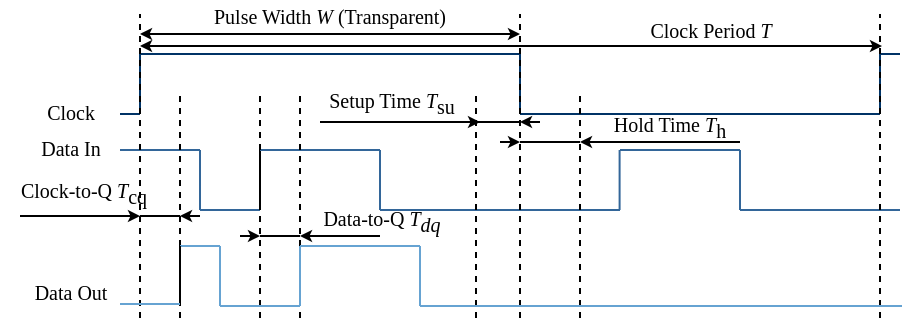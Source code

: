 <mxfile version="26.2.9">
  <diagram name="第 1 页" id="iTj6fUrBqfIegktuvN6F">
    <mxGraphModel dx="822" dy="325" grid="1" gridSize="30" guides="1" tooltips="1" connect="1" arrows="1" fold="1" page="1" pageScale="1" pageWidth="460" pageHeight="163" math="0" shadow="0">
      <root>
        <mxCell id="0" />
        <mxCell id="1" parent="0" />
        <mxCell id="1f6SnXbmrZFH42KmdfTv-57" value="&lt;font face=&quot;Times New Roman&quot; style=&quot;font-size: 10px;&quot;&gt;Data-to-Q &lt;i style=&quot;font-size: 10px;&quot;&gt;T&lt;sub style=&quot;font-size: 10px;&quot;&gt;dq&lt;/sub&gt;&lt;/i&gt;&lt;/font&gt;" style="text;html=1;strokeColor=none;fillColor=none;align=center;verticalAlign=middle;whiteSpace=wrap;rounded=0;fontSize=10;" vertex="1" parent="1">
          <mxGeometry x="146" y="261" width="90" height="30" as="geometry" />
        </mxCell>
        <mxCell id="1f6SnXbmrZFH42KmdfTv-1" value="" style="endArrow=none;html=1;rounded=0;strokeColor=#003366;" edge="1" parent="1">
          <mxGeometry width="50" height="50" relative="1" as="geometry">
            <mxPoint x="60" y="222" as="sourcePoint" />
            <mxPoint x="70" y="222" as="targetPoint" />
          </mxGeometry>
        </mxCell>
        <mxCell id="1f6SnXbmrZFH42KmdfTv-2" value="" style="endArrow=none;html=1;rounded=0;strokeColor=#003366;" edge="1" parent="1">
          <mxGeometry width="50" height="50" relative="1" as="geometry">
            <mxPoint x="70" y="222" as="sourcePoint" />
            <mxPoint x="70" y="192" as="targetPoint" />
          </mxGeometry>
        </mxCell>
        <mxCell id="1f6SnXbmrZFH42KmdfTv-3" value="" style="endArrow=none;html=1;rounded=0;strokeColor=#003366;" edge="1" parent="1">
          <mxGeometry width="50" height="50" relative="1" as="geometry">
            <mxPoint x="70" y="192" as="sourcePoint" />
            <mxPoint x="180" y="192" as="targetPoint" />
            <Array as="points">
              <mxPoint x="180" y="192" />
              <mxPoint x="260" y="192" />
            </Array>
          </mxGeometry>
        </mxCell>
        <mxCell id="1f6SnXbmrZFH42KmdfTv-4" value="" style="endArrow=none;html=1;rounded=0;strokeColor=#003366;" edge="1" parent="1">
          <mxGeometry width="50" height="50" relative="1" as="geometry">
            <mxPoint x="260" y="222" as="sourcePoint" />
            <mxPoint x="370" y="222" as="targetPoint" />
            <Array as="points">
              <mxPoint x="370" y="222" />
              <mxPoint x="440" y="222" />
            </Array>
          </mxGeometry>
        </mxCell>
        <mxCell id="1f6SnXbmrZFH42KmdfTv-5" value="" style="endArrow=none;html=1;rounded=0;strokeColor=#003366;" edge="1" parent="1">
          <mxGeometry width="50" height="50" relative="1" as="geometry">
            <mxPoint x="440" y="192" as="sourcePoint" />
            <mxPoint x="450" y="192" as="targetPoint" />
          </mxGeometry>
        </mxCell>
        <mxCell id="1f6SnXbmrZFH42KmdfTv-6" value="&lt;font style=&quot;font-size: 10px;&quot;&gt;Clock&lt;/font&gt;" style="text;html=1;align=center;verticalAlign=middle;resizable=0;points=[];autosize=1;strokeColor=none;fillColor=none;fontFamily=Times New Roman;fontSize=10;" vertex="1" parent="1">
          <mxGeometry x="10" y="206" width="50" height="30" as="geometry" />
        </mxCell>
        <mxCell id="1f6SnXbmrZFH42KmdfTv-7" value="&lt;font style=&quot;font-size: 10px;&quot;&gt;Data In&lt;/font&gt;" style="text;html=1;align=center;verticalAlign=middle;resizable=0;points=[];autosize=1;strokeColor=none;fillColor=none;fontFamily=Times New Roman;fontSize=10;" vertex="1" parent="1">
          <mxGeometry x="5" y="224" width="60" height="30" as="geometry" />
        </mxCell>
        <mxCell id="1f6SnXbmrZFH42KmdfTv-8" value="" style="endArrow=none;html=1;rounded=0;strokeColor=#336699;" edge="1" parent="1">
          <mxGeometry width="50" height="50" relative="1" as="geometry">
            <mxPoint x="60" y="240" as="sourcePoint" />
            <mxPoint x="100" y="240" as="targetPoint" />
          </mxGeometry>
        </mxCell>
        <mxCell id="1f6SnXbmrZFH42KmdfTv-9" value="" style="endArrow=none;html=1;rounded=0;strokeColor=#003366;" edge="1" parent="1">
          <mxGeometry width="50" height="50" relative="1" as="geometry">
            <mxPoint x="260" y="222" as="sourcePoint" />
            <mxPoint x="260" y="192" as="targetPoint" />
          </mxGeometry>
        </mxCell>
        <mxCell id="1f6SnXbmrZFH42KmdfTv-10" value="" style="endArrow=none;html=1;rounded=0;strokeColor=#003366;" edge="1" parent="1">
          <mxGeometry width="50" height="50" relative="1" as="geometry">
            <mxPoint x="440" y="222" as="sourcePoint" />
            <mxPoint x="440" y="192" as="targetPoint" />
          </mxGeometry>
        </mxCell>
        <mxCell id="1f6SnXbmrZFH42KmdfTv-11" value="" style="endArrow=none;html=1;rounded=0;strokeColor=#336699;" edge="1" parent="1">
          <mxGeometry width="50" height="50" relative="1" as="geometry">
            <mxPoint x="100" y="270" as="sourcePoint" />
            <mxPoint x="100" y="240" as="targetPoint" />
          </mxGeometry>
        </mxCell>
        <mxCell id="1f6SnXbmrZFH42KmdfTv-12" value="" style="endArrow=none;html=1;rounded=0;" edge="1" parent="1">
          <mxGeometry width="50" height="50" relative="1" as="geometry">
            <mxPoint x="130" y="270" as="sourcePoint" />
            <mxPoint x="130" y="240" as="targetPoint" />
          </mxGeometry>
        </mxCell>
        <mxCell id="1f6SnXbmrZFH42KmdfTv-13" value="" style="endArrow=none;html=1;rounded=0;strokeColor=#336699;" edge="1" parent="1">
          <mxGeometry width="50" height="50" relative="1" as="geometry">
            <mxPoint x="100" y="270" as="sourcePoint" />
            <mxPoint x="130" y="270" as="targetPoint" />
          </mxGeometry>
        </mxCell>
        <mxCell id="1f6SnXbmrZFH42KmdfTv-14" value="" style="endArrow=none;html=1;rounded=0;strokeColor=#336699;" edge="1" parent="1">
          <mxGeometry width="50" height="50" relative="1" as="geometry">
            <mxPoint x="130" y="240" as="sourcePoint" />
            <mxPoint x="190" y="240" as="targetPoint" />
          </mxGeometry>
        </mxCell>
        <mxCell id="1f6SnXbmrZFH42KmdfTv-15" value="" style="endArrow=none;html=1;rounded=0;strokeColor=#336699;" edge="1" parent="1">
          <mxGeometry width="50" height="50" relative="1" as="geometry">
            <mxPoint x="190" y="270" as="sourcePoint" />
            <mxPoint x="310" y="270" as="targetPoint" />
          </mxGeometry>
        </mxCell>
        <mxCell id="1f6SnXbmrZFH42KmdfTv-16" value="" style="endArrow=none;html=1;rounded=0;strokeColor=#336699;" edge="1" parent="1">
          <mxGeometry width="50" height="50" relative="1" as="geometry">
            <mxPoint x="190" y="270" as="sourcePoint" />
            <mxPoint x="190" y="240" as="targetPoint" />
          </mxGeometry>
        </mxCell>
        <mxCell id="1f6SnXbmrZFH42KmdfTv-17" value="" style="endArrow=none;html=1;rounded=0;strokeColor=#336699;" edge="1" parent="1">
          <mxGeometry width="50" height="50" relative="1" as="geometry">
            <mxPoint x="309.8" y="270" as="sourcePoint" />
            <mxPoint x="309.8" y="240" as="targetPoint" />
          </mxGeometry>
        </mxCell>
        <mxCell id="1f6SnXbmrZFH42KmdfTv-18" value="" style="endArrow=none;html=1;rounded=0;strokeColor=#336699;" edge="1" parent="1">
          <mxGeometry width="50" height="50" relative="1" as="geometry">
            <mxPoint x="310" y="240" as="sourcePoint" />
            <mxPoint x="370" y="240" as="targetPoint" />
          </mxGeometry>
        </mxCell>
        <mxCell id="1f6SnXbmrZFH42KmdfTv-19" value="" style="endArrow=none;html=1;rounded=0;strokeColor=#336699;" edge="1" parent="1">
          <mxGeometry width="50" height="50" relative="1" as="geometry">
            <mxPoint x="370" y="270" as="sourcePoint" />
            <mxPoint x="370" y="240" as="targetPoint" />
          </mxGeometry>
        </mxCell>
        <mxCell id="1f6SnXbmrZFH42KmdfTv-20" value="" style="endArrow=none;html=1;rounded=0;strokeColor=#336699;" edge="1" parent="1">
          <mxGeometry width="50" height="50" relative="1" as="geometry">
            <mxPoint x="370" y="270" as="sourcePoint" />
            <mxPoint x="450" y="270" as="targetPoint" />
          </mxGeometry>
        </mxCell>
        <mxCell id="1f6SnXbmrZFH42KmdfTv-21" value="" style="endArrow=none;dashed=1;html=1;rounded=0;" edge="1" parent="1">
          <mxGeometry width="50" height="50" relative="1" as="geometry">
            <mxPoint x="70" y="324" as="sourcePoint" />
            <mxPoint x="70" y="172" as="targetPoint" />
          </mxGeometry>
        </mxCell>
        <mxCell id="1f6SnXbmrZFH42KmdfTv-22" value="" style="endArrow=none;dashed=1;html=1;rounded=0;" edge="1" parent="1">
          <mxGeometry width="50" height="50" relative="1" as="geometry">
            <mxPoint x="90" y="324" as="sourcePoint" />
            <mxPoint x="90" y="212" as="targetPoint" />
          </mxGeometry>
        </mxCell>
        <mxCell id="1f6SnXbmrZFH42KmdfTv-23" value="" style="endArrow=none;dashed=1;html=1;rounded=0;" edge="1" parent="1">
          <mxGeometry width="50" height="50" relative="1" as="geometry">
            <mxPoint x="130" y="324" as="sourcePoint" />
            <mxPoint x="130" y="212" as="targetPoint" />
          </mxGeometry>
        </mxCell>
        <mxCell id="1f6SnXbmrZFH42KmdfTv-24" value="" style="endArrow=none;dashed=1;html=1;rounded=0;" edge="1" parent="1">
          <mxGeometry width="50" height="50" relative="1" as="geometry">
            <mxPoint x="150" y="324" as="sourcePoint" />
            <mxPoint x="150" y="212" as="targetPoint" />
          </mxGeometry>
        </mxCell>
        <mxCell id="1f6SnXbmrZFH42KmdfTv-25" value="" style="endArrow=none;dashed=1;html=1;rounded=0;" edge="1" parent="1">
          <mxGeometry width="50" height="50" relative="1" as="geometry">
            <mxPoint x="238" y="324" as="sourcePoint" />
            <mxPoint x="238" y="212" as="targetPoint" />
          </mxGeometry>
        </mxCell>
        <mxCell id="1f6SnXbmrZFH42KmdfTv-26" value="" style="endArrow=none;dashed=1;html=1;rounded=0;" edge="1" parent="1">
          <mxGeometry width="50" height="50" relative="1" as="geometry">
            <mxPoint x="260" y="324" as="sourcePoint" />
            <mxPoint x="260" y="172" as="targetPoint" />
          </mxGeometry>
        </mxCell>
        <mxCell id="1f6SnXbmrZFH42KmdfTv-27" value="" style="endArrow=none;dashed=1;html=1;rounded=0;" edge="1" parent="1">
          <mxGeometry width="50" height="50" relative="1" as="geometry">
            <mxPoint x="290" y="324" as="sourcePoint" />
            <mxPoint x="290" y="212" as="targetPoint" />
          </mxGeometry>
        </mxCell>
        <mxCell id="1f6SnXbmrZFH42KmdfTv-28" value="" style="endArrow=none;dashed=1;html=1;rounded=0;" edge="1" parent="1">
          <mxGeometry width="50" height="50" relative="1" as="geometry">
            <mxPoint x="440" y="324" as="sourcePoint" />
            <mxPoint x="440" y="172" as="targetPoint" />
          </mxGeometry>
        </mxCell>
        <mxCell id="1f6SnXbmrZFH42KmdfTv-29" value="" style="endArrow=classic;startArrow=classic;html=1;rounded=0;endSize=3;startSize=3;" edge="1" parent="1">
          <mxGeometry width="50" height="50" relative="1" as="geometry">
            <mxPoint x="70" y="182" as="sourcePoint" />
            <mxPoint x="260" y="182" as="targetPoint" />
          </mxGeometry>
        </mxCell>
        <mxCell id="1f6SnXbmrZFH42KmdfTv-30" value="" style="endArrow=classic;startArrow=classic;html=1;rounded=0;endSize=3;startSize=3;" edge="1" parent="1">
          <mxGeometry width="50" height="50" relative="1" as="geometry">
            <mxPoint x="70" y="188" as="sourcePoint" />
            <mxPoint x="441" y="188" as="targetPoint" />
          </mxGeometry>
        </mxCell>
        <mxCell id="1f6SnXbmrZFH42KmdfTv-31" value="" style="endArrow=none;html=1;rounded=0;strokeColor=#66A3D2;" edge="1" parent="1">
          <mxGeometry width="50" height="50" relative="1" as="geometry">
            <mxPoint x="90" y="288" as="sourcePoint" />
            <mxPoint x="110" y="288" as="targetPoint" />
          </mxGeometry>
        </mxCell>
        <mxCell id="1f6SnXbmrZFH42KmdfTv-32" value="" style="endArrow=none;html=1;rounded=0;strokeColor=#66A3D2;" edge="1" parent="1">
          <mxGeometry width="50" height="50" relative="1" as="geometry">
            <mxPoint x="110" y="318" as="sourcePoint" />
            <mxPoint x="110" y="288" as="targetPoint" />
          </mxGeometry>
        </mxCell>
        <mxCell id="1f6SnXbmrZFH42KmdfTv-33" value="" style="endArrow=none;html=1;rounded=0;strokeColor=#66A3D2;" edge="1" parent="1">
          <mxGeometry width="50" height="50" relative="1" as="geometry">
            <mxPoint x="150" y="318" as="sourcePoint" />
            <mxPoint x="150" y="288" as="targetPoint" />
          </mxGeometry>
        </mxCell>
        <mxCell id="1f6SnXbmrZFH42KmdfTv-34" value="" style="endArrow=none;html=1;rounded=0;strokeColor=#66A3D2;" edge="1" parent="1">
          <mxGeometry width="50" height="50" relative="1" as="geometry">
            <mxPoint x="110" y="318" as="sourcePoint" />
            <mxPoint x="150" y="318" as="targetPoint" />
          </mxGeometry>
        </mxCell>
        <mxCell id="1f6SnXbmrZFH42KmdfTv-35" value="" style="endArrow=none;html=1;rounded=0;strokeColor=#66A3D2;" edge="1" parent="1">
          <mxGeometry width="50" height="50" relative="1" as="geometry">
            <mxPoint x="150" y="288" as="sourcePoint" />
            <mxPoint x="210" y="288" as="targetPoint" />
          </mxGeometry>
        </mxCell>
        <mxCell id="1f6SnXbmrZFH42KmdfTv-36" value="" style="endArrow=none;html=1;rounded=0;strokeColor=#66A3D2;" edge="1" parent="1">
          <mxGeometry width="50" height="50" relative="1" as="geometry">
            <mxPoint x="210" y="318" as="sourcePoint" />
            <mxPoint x="451" y="318" as="targetPoint" />
          </mxGeometry>
        </mxCell>
        <mxCell id="1f6SnXbmrZFH42KmdfTv-37" value="" style="endArrow=none;html=1;rounded=0;strokeColor=#66A3D2;" edge="1" parent="1">
          <mxGeometry width="50" height="50" relative="1" as="geometry">
            <mxPoint x="210" y="318" as="sourcePoint" />
            <mxPoint x="210" y="288" as="targetPoint" />
          </mxGeometry>
        </mxCell>
        <mxCell id="1f6SnXbmrZFH42KmdfTv-38" value="" style="endArrow=none;html=1;rounded=0;" edge="1" parent="1">
          <mxGeometry width="50" height="50" relative="1" as="geometry">
            <mxPoint x="90" y="318" as="sourcePoint" />
            <mxPoint x="90" y="288" as="targetPoint" />
          </mxGeometry>
        </mxCell>
        <mxCell id="1f6SnXbmrZFH42KmdfTv-39" value="" style="endArrow=none;html=1;rounded=0;strokeColor=#66A3D2;" edge="1" parent="1">
          <mxGeometry width="50" height="50" relative="1" as="geometry">
            <mxPoint x="60" y="317" as="sourcePoint" />
            <mxPoint x="90" y="317" as="targetPoint" />
          </mxGeometry>
        </mxCell>
        <mxCell id="1f6SnXbmrZFH42KmdfTv-40" value="" style="endArrow=classic;html=1;rounded=0;endSize=3;" edge="1" parent="1">
          <mxGeometry width="50" height="50" relative="1" as="geometry">
            <mxPoint x="100" y="273" as="sourcePoint" />
            <mxPoint x="90" y="273" as="targetPoint" />
          </mxGeometry>
        </mxCell>
        <mxCell id="1f6SnXbmrZFH42KmdfTv-41" value="" style="endArrow=classic;html=1;rounded=0;endSize=3;" edge="1" parent="1">
          <mxGeometry width="50" height="50" relative="1" as="geometry">
            <mxPoint x="10" y="273" as="sourcePoint" />
            <mxPoint x="70" y="273" as="targetPoint" />
          </mxGeometry>
        </mxCell>
        <mxCell id="1f6SnXbmrZFH42KmdfTv-42" value="" style="endArrow=none;html=1;rounded=0;" edge="1" parent="1">
          <mxGeometry width="50" height="50" relative="1" as="geometry">
            <mxPoint x="70" y="273" as="sourcePoint" />
            <mxPoint x="90" y="273" as="targetPoint" />
          </mxGeometry>
        </mxCell>
        <mxCell id="1f6SnXbmrZFH42KmdfTv-43" value="" style="endArrow=classic;html=1;rounded=0;endSize=3;" edge="1" parent="1">
          <mxGeometry width="50" height="50" relative="1" as="geometry">
            <mxPoint x="190" y="283" as="sourcePoint" />
            <mxPoint x="150" y="283" as="targetPoint" />
          </mxGeometry>
        </mxCell>
        <mxCell id="1f6SnXbmrZFH42KmdfTv-44" value="" style="endArrow=classic;html=1;rounded=0;endSize=3;" edge="1" parent="1">
          <mxGeometry width="50" height="50" relative="1" as="geometry">
            <mxPoint x="120" y="283" as="sourcePoint" />
            <mxPoint x="130" y="283" as="targetPoint" />
          </mxGeometry>
        </mxCell>
        <mxCell id="1f6SnXbmrZFH42KmdfTv-45" value="" style="endArrow=none;html=1;rounded=0;" edge="1" parent="1">
          <mxGeometry width="50" height="50" relative="1" as="geometry">
            <mxPoint x="130" y="283" as="sourcePoint" />
            <mxPoint x="150" y="283" as="targetPoint" />
          </mxGeometry>
        </mxCell>
        <mxCell id="1f6SnXbmrZFH42KmdfTv-46" value="" style="endArrow=classic;html=1;rounded=0;endSize=3;" edge="1" parent="1">
          <mxGeometry width="50" height="50" relative="1" as="geometry">
            <mxPoint x="370" y="236" as="sourcePoint" />
            <mxPoint x="290" y="236" as="targetPoint" />
          </mxGeometry>
        </mxCell>
        <mxCell id="1f6SnXbmrZFH42KmdfTv-47" value="" style="endArrow=classic;html=1;rounded=0;endSize=3;" edge="1" parent="1">
          <mxGeometry width="50" height="50" relative="1" as="geometry">
            <mxPoint x="250" y="236" as="sourcePoint" />
            <mxPoint x="260" y="236" as="targetPoint" />
          </mxGeometry>
        </mxCell>
        <mxCell id="1f6SnXbmrZFH42KmdfTv-48" value="" style="endArrow=none;html=1;rounded=0;" edge="1" parent="1">
          <mxGeometry width="50" height="50" relative="1" as="geometry">
            <mxPoint x="260" y="236" as="sourcePoint" />
            <mxPoint x="290" y="236" as="targetPoint" />
          </mxGeometry>
        </mxCell>
        <mxCell id="1f6SnXbmrZFH42KmdfTv-49" value="" style="endArrow=classic;html=1;rounded=0;endSize=3;" edge="1" parent="1">
          <mxGeometry width="50" height="50" relative="1" as="geometry">
            <mxPoint x="270" y="226" as="sourcePoint" />
            <mxPoint x="260" y="226" as="targetPoint" />
          </mxGeometry>
        </mxCell>
        <mxCell id="1f6SnXbmrZFH42KmdfTv-50" value="" style="endArrow=classic;html=1;rounded=0;endSize=3;" edge="1" parent="1">
          <mxGeometry width="50" height="50" relative="1" as="geometry">
            <mxPoint x="160" y="226" as="sourcePoint" />
            <mxPoint x="240" y="226" as="targetPoint" />
          </mxGeometry>
        </mxCell>
        <mxCell id="1f6SnXbmrZFH42KmdfTv-51" value="" style="endArrow=none;html=1;rounded=0;" edge="1" parent="1">
          <mxGeometry width="50" height="50" relative="1" as="geometry">
            <mxPoint x="239" y="226" as="sourcePoint" />
            <mxPoint x="260" y="226" as="targetPoint" />
          </mxGeometry>
        </mxCell>
        <mxCell id="1f6SnXbmrZFH42KmdfTv-52" value="&lt;font face=&quot;Times New Roman&quot; style=&quot;font-size: 10px;&quot;&gt;Hold Time &lt;span style=&quot;font-size: 10px;&quot;&gt;&lt;i&gt;T&lt;/i&gt;&lt;sub style=&quot;font-size: 10px;&quot;&gt;h&lt;/sub&gt;&lt;/span&gt;&lt;/font&gt;" style="text;html=1;fillColor=none;align=center;verticalAlign=middle;whiteSpace=wrap;rounded=0;fontSize=10;strokeWidth=0;" vertex="1" parent="1">
          <mxGeometry x="290" y="214" width="90" height="30" as="geometry" />
        </mxCell>
        <mxCell id="1f6SnXbmrZFH42KmdfTv-53" value="&lt;font style=&quot;font-size: 10px;&quot;&gt;Data Out&lt;/font&gt;" style="text;html=1;align=center;verticalAlign=middle;resizable=0;points=[];autosize=1;strokeColor=none;fillColor=none;fontFamily=Times New Roman;fontSize=10;" vertex="1" parent="1">
          <mxGeometry y="296" width="70" height="30" as="geometry" />
        </mxCell>
        <mxCell id="1f6SnXbmrZFH42KmdfTv-55" value="Clock Period &lt;i style=&quot;font-size: 10px;&quot;&gt;T&lt;/i&gt;" style="text;html=1;align=center;verticalAlign=middle;resizable=0;points=[];autosize=1;strokeColor=none;fillColor=none;fontFamily=Times New Roman;fontSize=10;" vertex="1" parent="1">
          <mxGeometry x="305" y="165" width="100" height="30" as="geometry" />
        </mxCell>
        <mxCell id="1f6SnXbmrZFH42KmdfTv-56" value="&lt;font face=&quot;Times New Roman&quot; style=&quot;font-size: 10px;&quot;&gt;Setup Time &lt;span style=&quot;font-size: 10px;&quot;&gt;&lt;i&gt;T&lt;/i&gt;&lt;span style=&quot;font-size: 10px;&quot;&gt;&lt;sub style=&quot;font-size: 10px;&quot;&gt;su&lt;/sub&gt;&lt;/span&gt;&lt;/span&gt;&lt;/font&gt;" style="text;html=1;strokeColor=none;fillColor=none;align=center;verticalAlign=middle;whiteSpace=wrap;rounded=0;fontSize=10;" vertex="1" parent="1">
          <mxGeometry x="151" y="202" width="90" height="30" as="geometry" />
        </mxCell>
        <mxCell id="1f6SnXbmrZFH42KmdfTv-58" value="&lt;font face=&quot;Times New Roman&quot; style=&quot;font-size: 10px;&quot;&gt;Clock-to-Q &lt;span style=&quot;font-size: 10px;&quot;&gt;&lt;i&gt;T&lt;/i&gt;&lt;sub style=&quot;font-size: 10px;&quot;&gt;cq&lt;/sub&gt;&lt;/span&gt;&lt;/font&gt;" style="text;html=1;strokeColor=none;fillColor=none;align=center;verticalAlign=middle;whiteSpace=wrap;rounded=0;fontSize=10;" vertex="1" parent="1">
          <mxGeometry x="7" y="247" width="70" height="30" as="geometry" />
        </mxCell>
        <mxCell id="1f6SnXbmrZFH42KmdfTv-69" value="&lt;span style=&quot;font-family: &amp;quot;Times New Roman&amp;quot;; text-wrap-mode: nowrap;&quot;&gt;Pulse Width&amp;nbsp;&lt;/span&gt;&lt;i style=&quot;font-family: &amp;quot;Times New Roman&amp;quot;; text-wrap-mode: nowrap;&quot;&gt;W&amp;nbsp;&lt;/i&gt;&lt;span style=&quot;font-family: &amp;quot;Times New Roman&amp;quot;; text-wrap-mode: nowrap;&quot;&gt;(Transparent)&lt;/span&gt;" style="text;html=1;strokeColor=none;fillColor=none;align=center;verticalAlign=middle;whiteSpace=wrap;rounded=0;fontSize=10;" vertex="1" parent="1">
          <mxGeometry x="94" y="165" width="142" height="16" as="geometry" />
        </mxCell>
      </root>
    </mxGraphModel>
  </diagram>
</mxfile>
